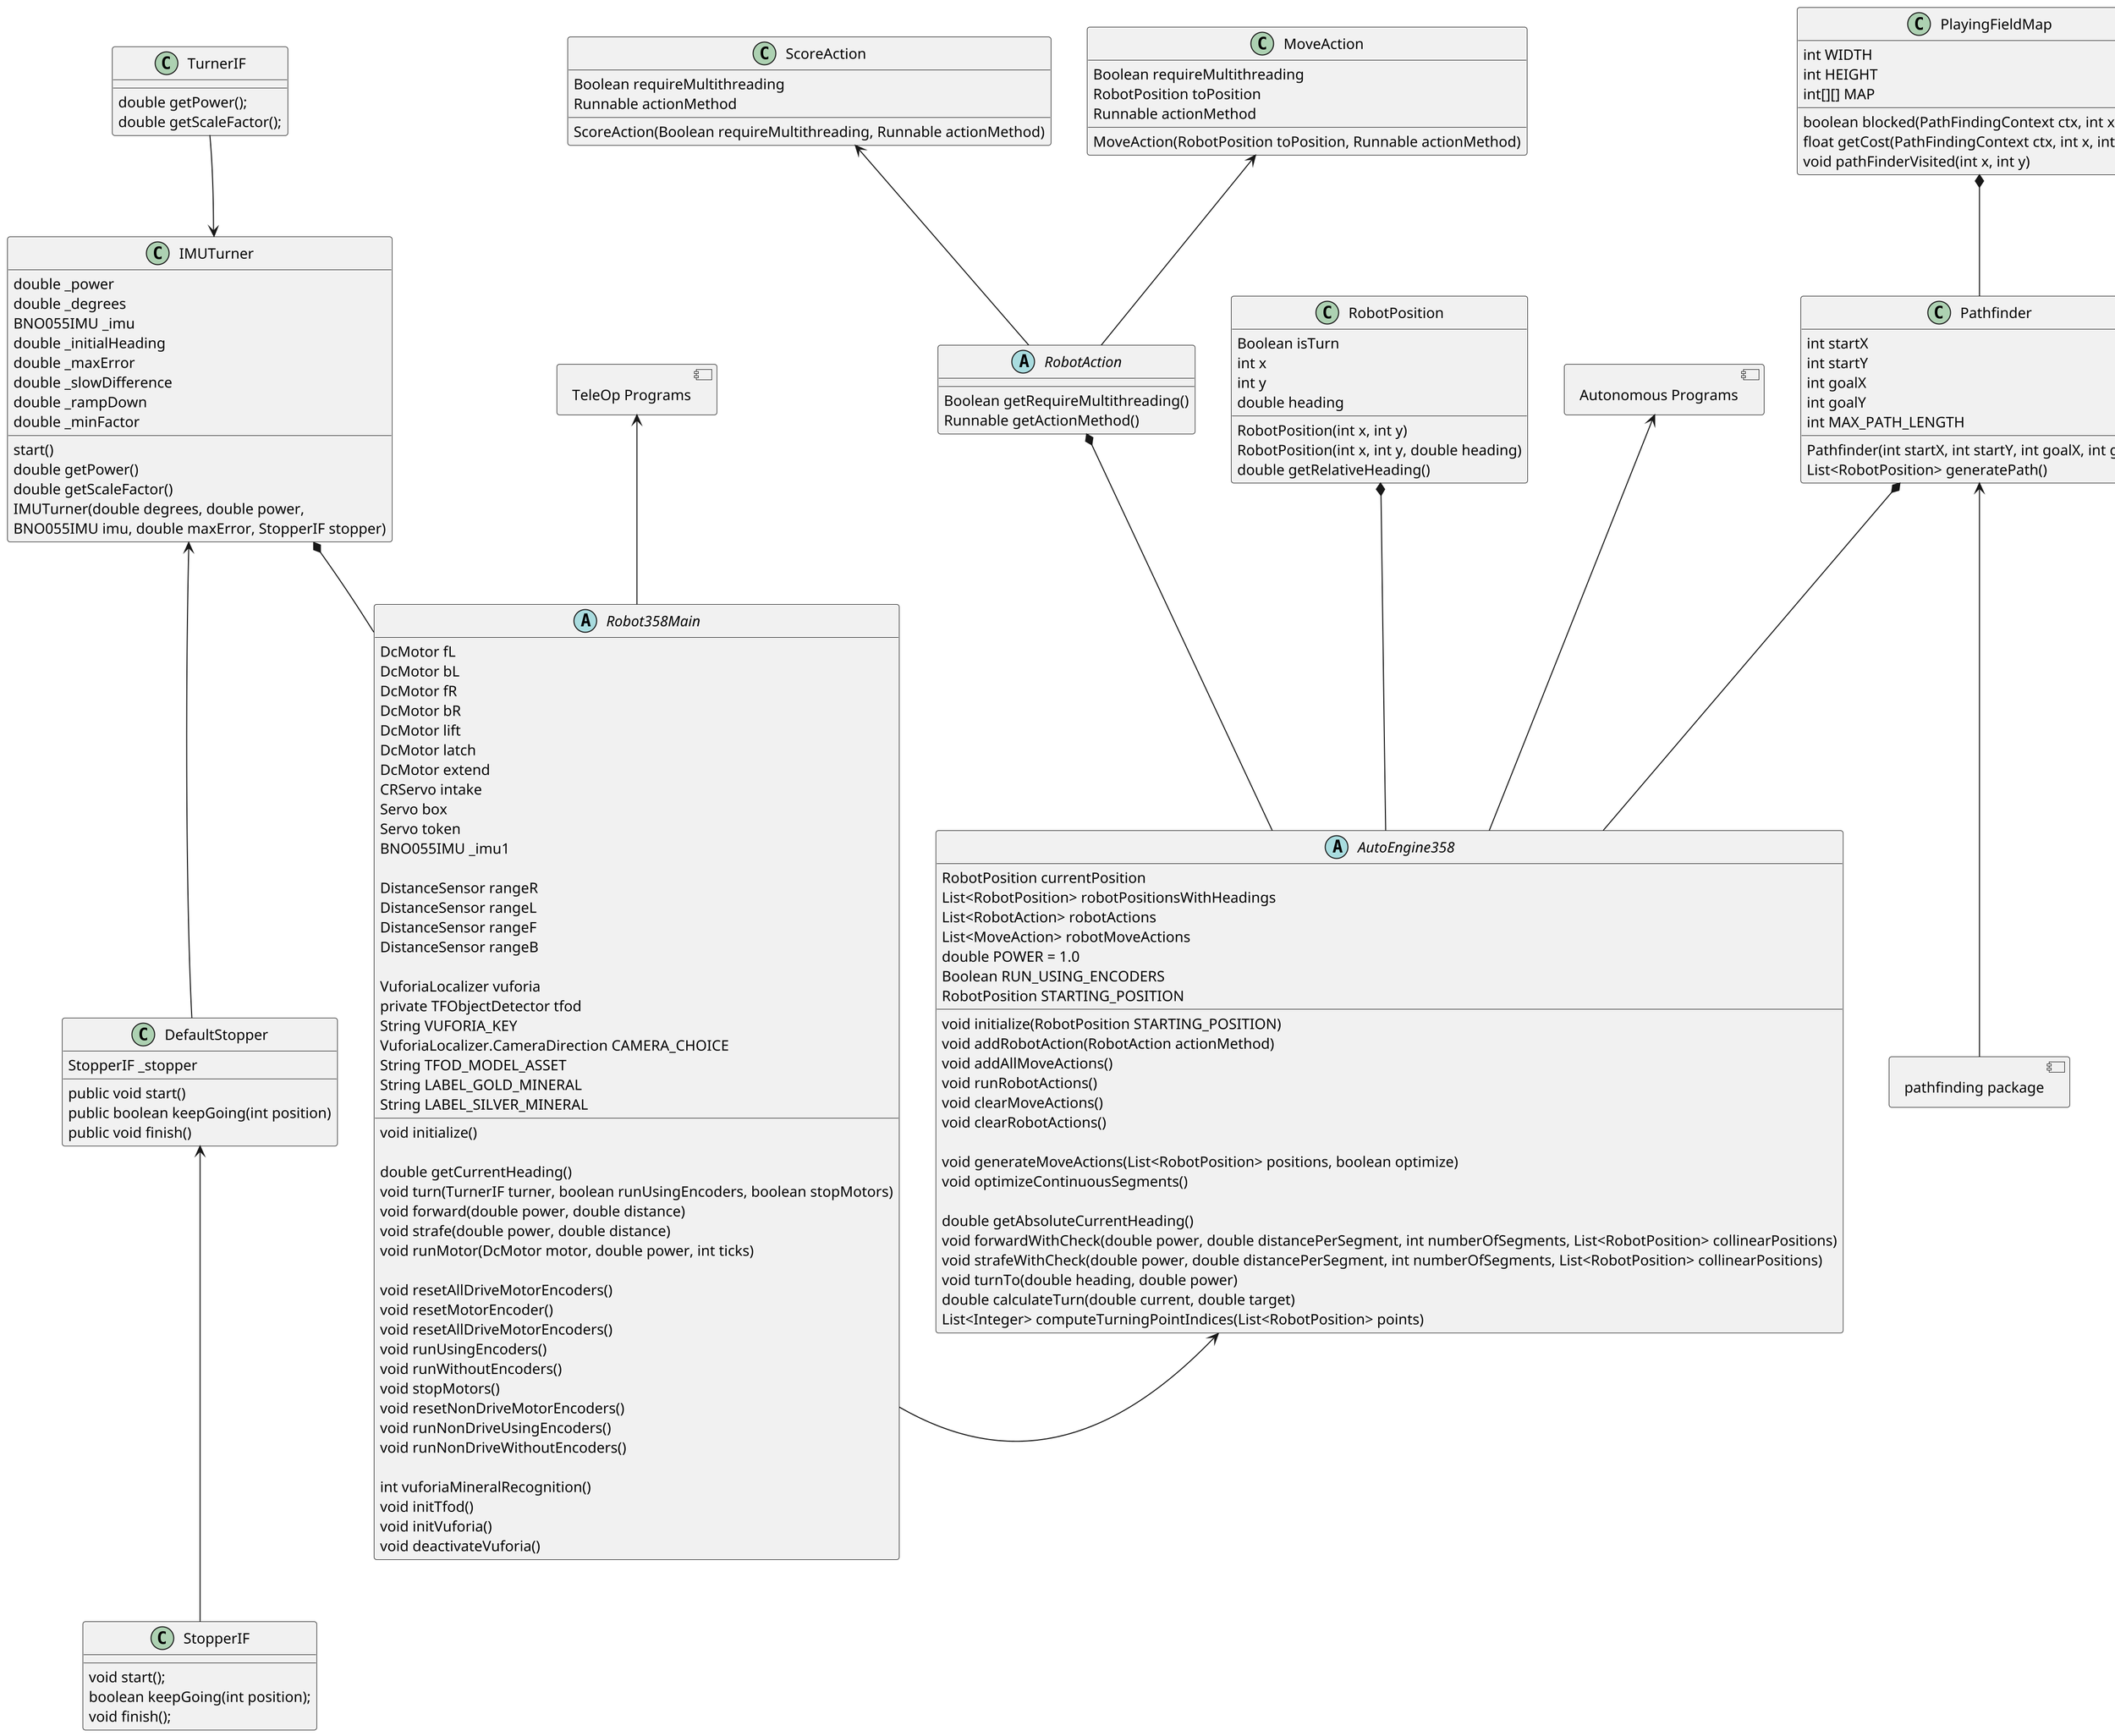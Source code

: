 @startuml

allowmixing

scale 2

abstract class Robot358Main {
    DcMotor fL
    DcMotor bL
    DcMotor fR
    DcMotor bR
    DcMotor lift
    DcMotor latch
    DcMotor extend
    CRServo intake
    Servo box
    Servo token
    BNO055IMU _imu1

    DistanceSensor rangeR
    DistanceSensor rangeL
    DistanceSensor rangeF
    DistanceSensor rangeB

    VuforiaLocalizer vuforia
    private TFObjectDetector tfod
    String VUFORIA_KEY
    VuforiaLocalizer.CameraDirection CAMERA_CHOICE
    String TFOD_MODEL_ASSET
    String LABEL_GOLD_MINERAL
    String LABEL_SILVER_MINERAL

    void initialize()

    double getCurrentHeading()
    void turn(TurnerIF turner, boolean runUsingEncoders, boolean stopMotors)
    void forward(double power, double distance)
    void strafe(double power, double distance)
    void runMotor(DcMotor motor, double power, int ticks)

    void resetAllDriveMotorEncoders()
    void resetMotorEncoder()
    void resetAllDriveMotorEncoders()
    void runUsingEncoders()
    void runWithoutEncoders()
    void stopMotors()
    void resetNonDriveMotorEncoders()
    void runNonDriveUsingEncoders()
    void runNonDriveWithoutEncoders()

    int vuforiaMineralRecognition()
    void initTfod()
    void initVuforia()
    void deactivateVuforia()
}
abstract class AutoEngine358 {
    RobotPosition currentPosition
    List<RobotPosition> robotPositionsWithHeadings
    List<RobotAction> robotActions
    List<MoveAction> robotMoveActions
    double POWER = 1.0
    Boolean RUN_USING_ENCODERS
    RobotPosition STARTING_POSITION

    void initialize(RobotPosition STARTING_POSITION)
    void addRobotAction(RobotAction actionMethod)
    void addAllMoveActions()
    void runRobotActions()
    void clearMoveActions()
    void clearRobotActions()

    void generateMoveActions(List<RobotPosition> positions, boolean optimize)
    void optimizeContinuousSegments()

    double getAbsoluteCurrentHeading()
    void forwardWithCheck(double power, double distancePerSegment, int numberOfSegments, List<RobotPosition> collinearPositions)
    void strafeWithCheck(double power, double distancePerSegment, int numberOfSegments, List<RobotPosition> collinearPositions)
    void turnTo(double heading, double power)
    double calculateTurn(double current, double target)
    List<Integer> computeTurningPointIndices(List<RobotPosition> points)
}
abstract class RobotAction {
    Boolean getRequireMultithreading()
    Runnable getActionMethod()
}
class ScoreAction {
    Boolean requireMultithreading
    Runnable actionMethod

    ScoreAction(Boolean requireMultithreading, Runnable actionMethod)
}
class RobotPosition {
    Boolean isTurn
    int x
    int y
    double heading

    RobotPosition(int x, int y)
    RobotPosition(int x, int y, double heading)
    double getRelativeHeading()
}
class Pathfinder {
    int startX
    int startY
    int goalX
    int goalY
    int MAX_PATH_LENGTH

    Pathfinder(int startX, int startY, int goalX, int goalY)
    List<RobotPosition> generatePath()
}
class PlayingFieldMap {
    int WIDTH
    int HEIGHT
    int[][] MAP

    boolean blocked(PathFindingContext ctx, int x, int y)
    float getCost(PathFindingContext ctx, int x, int y)
    void pathFinderVisited(int x, int y)
}
class MoveAction {
    Boolean requireMultithreading
    RobotPosition toPosition
    Runnable actionMethod

    MoveAction(RobotPosition toPosition, Runnable actionMethod)
}
class IMUTurner {
    double _power
    double _degrees
    BNO055IMU _imu
    double _initialHeading
    double _maxError
    double _slowDifference
    double _rampDown
    double _minFactor

    start()
    double getPower()
    double getScaleFactor()
    IMUTurner(double degrees, double power,
    BNO055IMU imu, double maxError, StopperIF stopper)
}

class TurnerIF {
    double getPower();
    double getScaleFactor();
}

class StopperIF {
    void start();
    boolean keepGoing(int position);
    void finish();
}

class DefaultStopper {
    StopperIF _stopper
    public void start()
    public boolean keepGoing(int position)
    public void finish()
}

component "pathfinding package"
component "Autonomous Programs"
component "TeleOp Programs"

AutoEngine358 <-- Robot358Main
AutoEngine358 -left[hidden]- Robot358Main
IMUTurner *-- Robot358Main 
"Autonomous Programs" <-- AutoEngine358
PlayingFieldMap *-- Pathfinder

IMUTurner <-- DefaultStopper
IMUTurner -up[hidden]- DefaultStopper
DefaultStopper <-- StopperIF
IMUTurner <-- TurnerIF
IMUTurner -up[hidden]- TurnerIF

"TeleOp Programs" <-- Robot358Main
RobotAction *-- AutoEngine358 
MoveAction <-- RobotAction
ScoreAction <-- RobotAction
RobotPosition *-- AutoEngine358 

Pathfinder *-- AutoEngine358 
Pathfinder <-- "pathfinding package"



@enduml